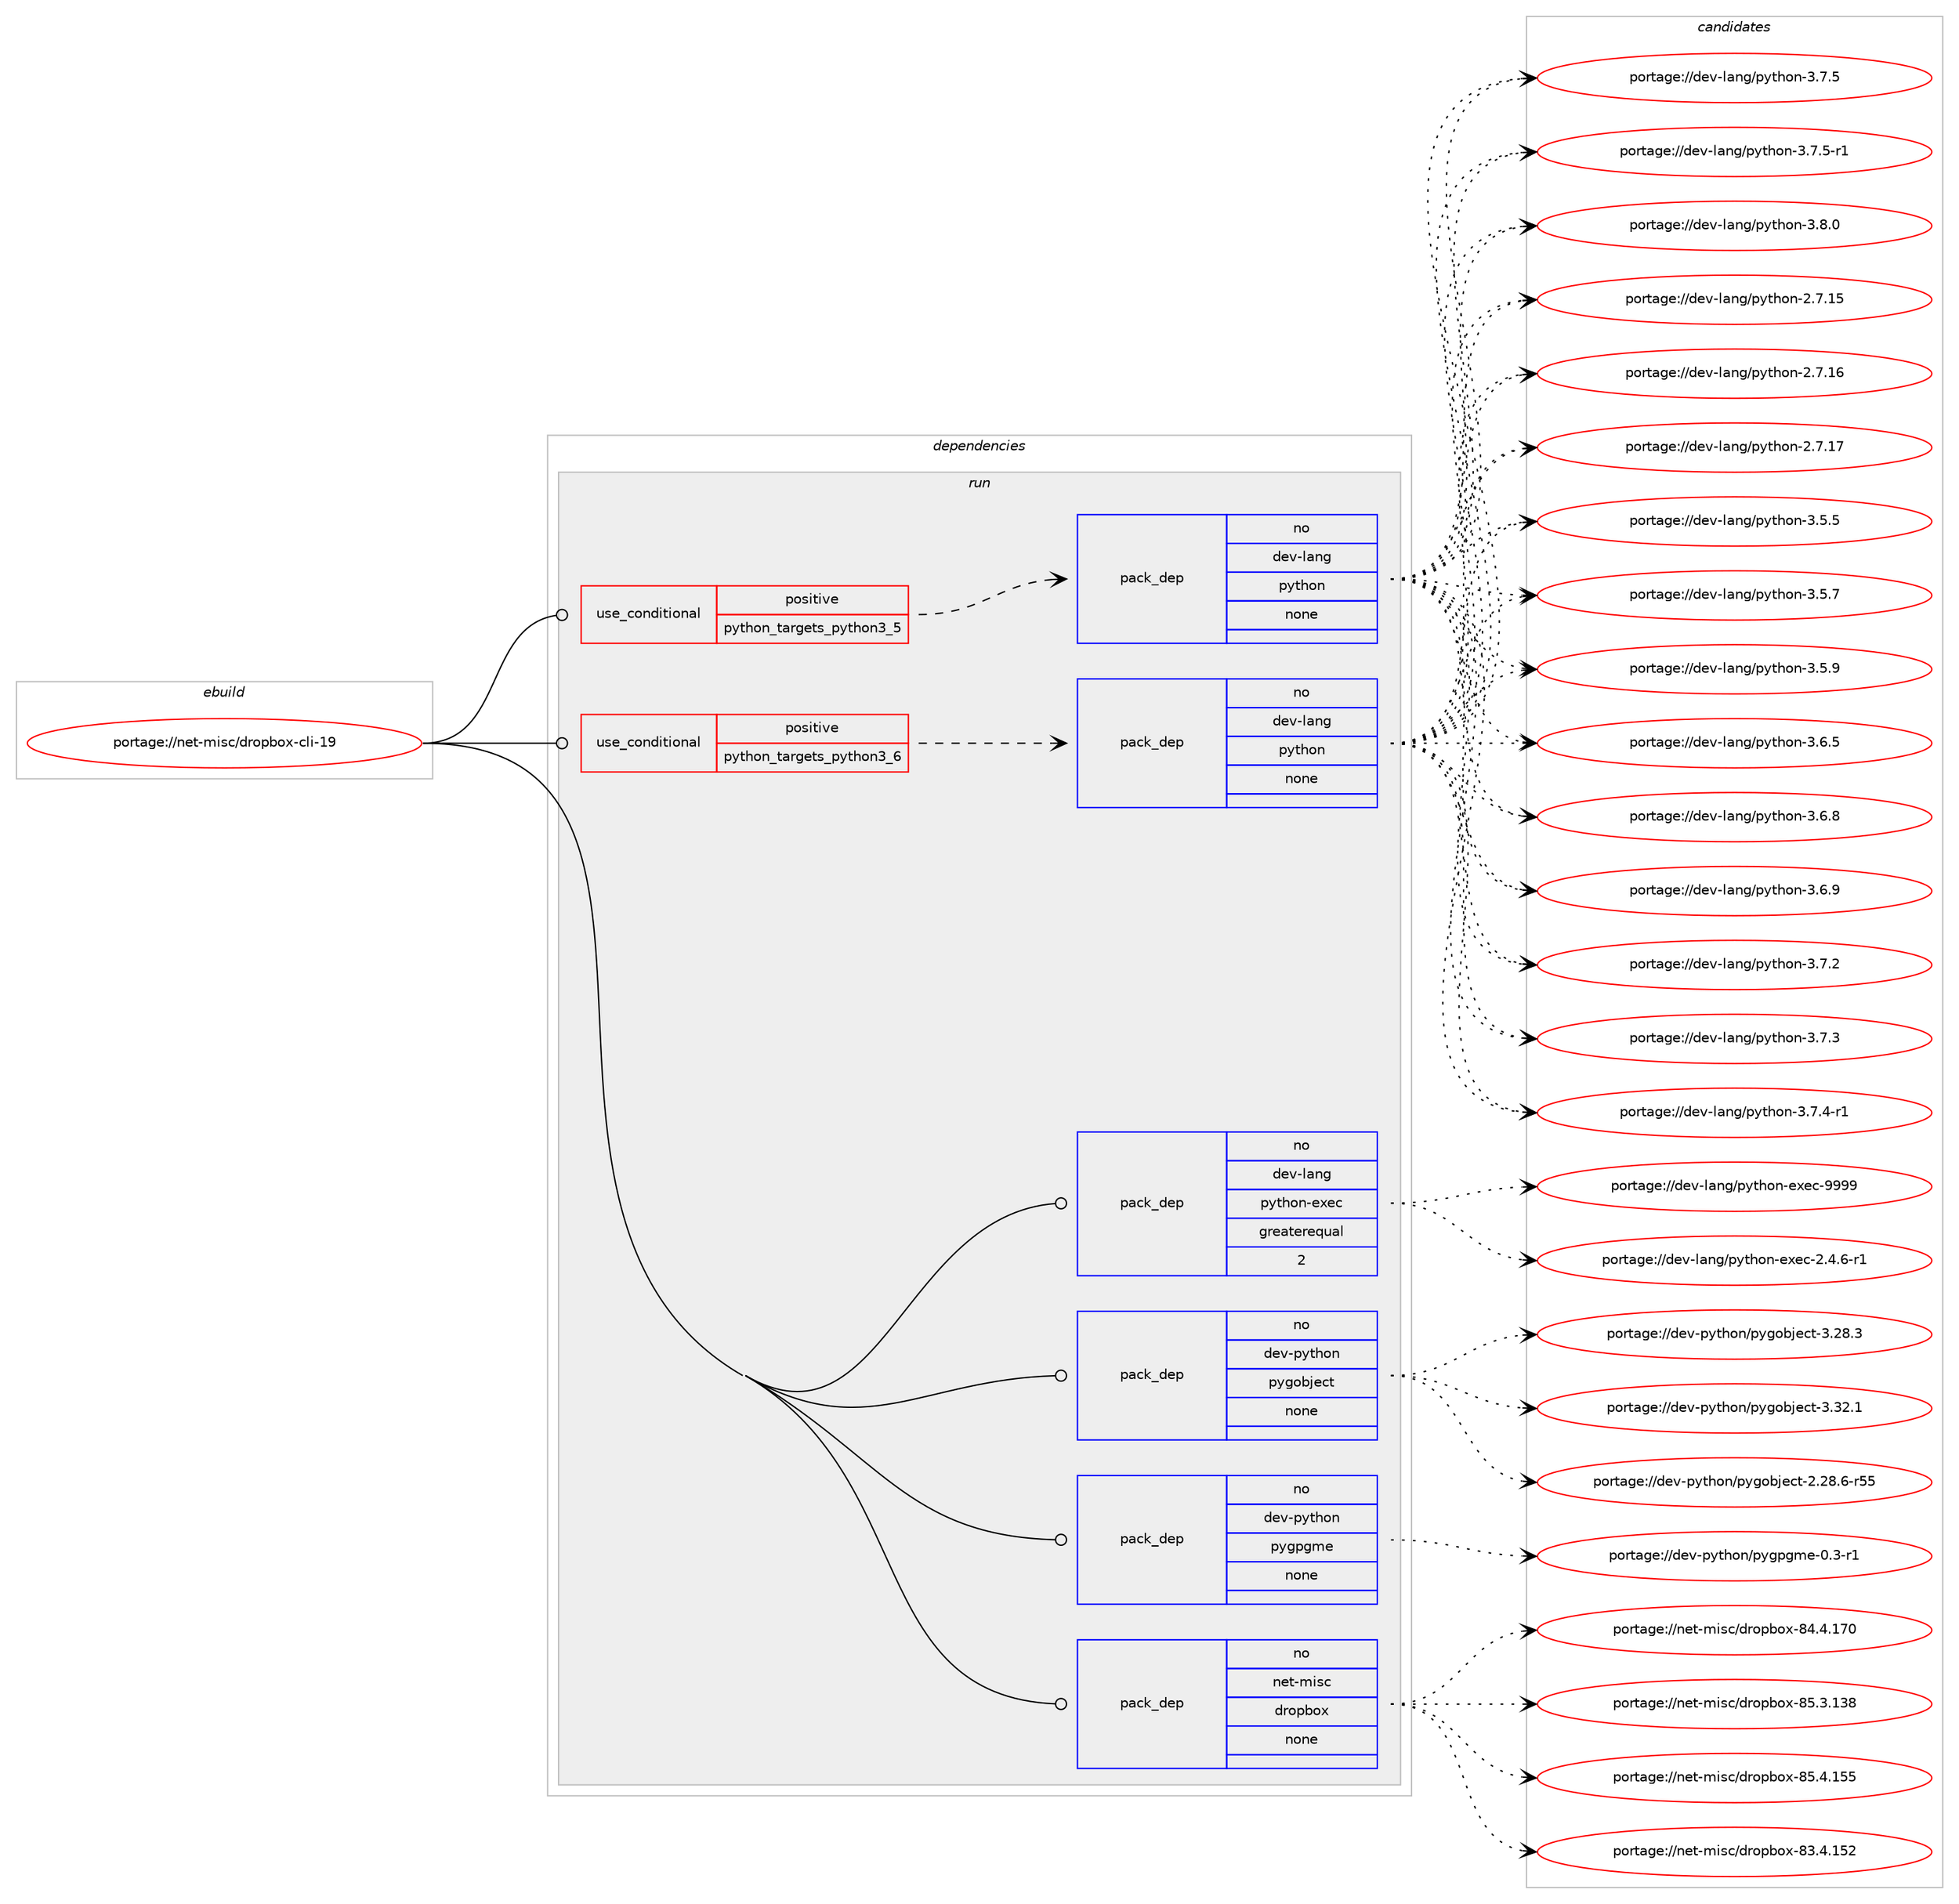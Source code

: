 digraph prolog {

# *************
# Graph options
# *************

newrank=true;
concentrate=true;
compound=true;
graph [rankdir=LR,fontname=Helvetica,fontsize=10,ranksep=1.5];#, ranksep=2.5, nodesep=0.2];
edge  [arrowhead=vee];
node  [fontname=Helvetica,fontsize=10];

# **********
# The ebuild
# **********

subgraph cluster_leftcol {
color=gray;
rank=same;
label=<<i>ebuild</i>>;
id [label="portage://net-misc/dropbox-cli-19", color=red, width=4, href="../net-misc/dropbox-cli-19.svg"];
}

# ****************
# The dependencies
# ****************

subgraph cluster_midcol {
color=gray;
label=<<i>dependencies</i>>;
subgraph cluster_compile {
fillcolor="#eeeeee";
style=filled;
label=<<i>compile</i>>;
}
subgraph cluster_compileandrun {
fillcolor="#eeeeee";
style=filled;
label=<<i>compile and run</i>>;
}
subgraph cluster_run {
fillcolor="#eeeeee";
style=filled;
label=<<i>run</i>>;
subgraph cond91519 {
dependency365660 [label=<<TABLE BORDER="0" CELLBORDER="1" CELLSPACING="0" CELLPADDING="4"><TR><TD ROWSPAN="3" CELLPADDING="10">use_conditional</TD></TR><TR><TD>positive</TD></TR><TR><TD>python_targets_python3_5</TD></TR></TABLE>>, shape=none, color=red];
subgraph pack268050 {
dependency365661 [label=<<TABLE BORDER="0" CELLBORDER="1" CELLSPACING="0" CELLPADDING="4" WIDTH="220"><TR><TD ROWSPAN="6" CELLPADDING="30">pack_dep</TD></TR><TR><TD WIDTH="110">no</TD></TR><TR><TD>dev-lang</TD></TR><TR><TD>python</TD></TR><TR><TD>none</TD></TR><TR><TD></TD></TR></TABLE>>, shape=none, color=blue];
}
dependency365660:e -> dependency365661:w [weight=20,style="dashed",arrowhead="vee"];
}
id:e -> dependency365660:w [weight=20,style="solid",arrowhead="odot"];
subgraph cond91520 {
dependency365662 [label=<<TABLE BORDER="0" CELLBORDER="1" CELLSPACING="0" CELLPADDING="4"><TR><TD ROWSPAN="3" CELLPADDING="10">use_conditional</TD></TR><TR><TD>positive</TD></TR><TR><TD>python_targets_python3_6</TD></TR></TABLE>>, shape=none, color=red];
subgraph pack268051 {
dependency365663 [label=<<TABLE BORDER="0" CELLBORDER="1" CELLSPACING="0" CELLPADDING="4" WIDTH="220"><TR><TD ROWSPAN="6" CELLPADDING="30">pack_dep</TD></TR><TR><TD WIDTH="110">no</TD></TR><TR><TD>dev-lang</TD></TR><TR><TD>python</TD></TR><TR><TD>none</TD></TR><TR><TD></TD></TR></TABLE>>, shape=none, color=blue];
}
dependency365662:e -> dependency365663:w [weight=20,style="dashed",arrowhead="vee"];
}
id:e -> dependency365662:w [weight=20,style="solid",arrowhead="odot"];
subgraph pack268052 {
dependency365664 [label=<<TABLE BORDER="0" CELLBORDER="1" CELLSPACING="0" CELLPADDING="4" WIDTH="220"><TR><TD ROWSPAN="6" CELLPADDING="30">pack_dep</TD></TR><TR><TD WIDTH="110">no</TD></TR><TR><TD>dev-lang</TD></TR><TR><TD>python-exec</TD></TR><TR><TD>greaterequal</TD></TR><TR><TD>2</TD></TR></TABLE>>, shape=none, color=blue];
}
id:e -> dependency365664:w [weight=20,style="solid",arrowhead="odot"];
subgraph pack268053 {
dependency365665 [label=<<TABLE BORDER="0" CELLBORDER="1" CELLSPACING="0" CELLPADDING="4" WIDTH="220"><TR><TD ROWSPAN="6" CELLPADDING="30">pack_dep</TD></TR><TR><TD WIDTH="110">no</TD></TR><TR><TD>dev-python</TD></TR><TR><TD>pygobject</TD></TR><TR><TD>none</TD></TR><TR><TD></TD></TR></TABLE>>, shape=none, color=blue];
}
id:e -> dependency365665:w [weight=20,style="solid",arrowhead="odot"];
subgraph pack268054 {
dependency365666 [label=<<TABLE BORDER="0" CELLBORDER="1" CELLSPACING="0" CELLPADDING="4" WIDTH="220"><TR><TD ROWSPAN="6" CELLPADDING="30">pack_dep</TD></TR><TR><TD WIDTH="110">no</TD></TR><TR><TD>dev-python</TD></TR><TR><TD>pygpgme</TD></TR><TR><TD>none</TD></TR><TR><TD></TD></TR></TABLE>>, shape=none, color=blue];
}
id:e -> dependency365666:w [weight=20,style="solid",arrowhead="odot"];
subgraph pack268055 {
dependency365667 [label=<<TABLE BORDER="0" CELLBORDER="1" CELLSPACING="0" CELLPADDING="4" WIDTH="220"><TR><TD ROWSPAN="6" CELLPADDING="30">pack_dep</TD></TR><TR><TD WIDTH="110">no</TD></TR><TR><TD>net-misc</TD></TR><TR><TD>dropbox</TD></TR><TR><TD>none</TD></TR><TR><TD></TD></TR></TABLE>>, shape=none, color=blue];
}
id:e -> dependency365667:w [weight=20,style="solid",arrowhead="odot"];
}
}

# **************
# The candidates
# **************

subgraph cluster_choices {
rank=same;
color=gray;
label=<<i>candidates</i>>;

subgraph choice268050 {
color=black;
nodesep=1;
choiceportage10010111845108971101034711212111610411111045504655464953 [label="portage://dev-lang/python-2.7.15", color=red, width=4,href="../dev-lang/python-2.7.15.svg"];
choiceportage10010111845108971101034711212111610411111045504655464954 [label="portage://dev-lang/python-2.7.16", color=red, width=4,href="../dev-lang/python-2.7.16.svg"];
choiceportage10010111845108971101034711212111610411111045504655464955 [label="portage://dev-lang/python-2.7.17", color=red, width=4,href="../dev-lang/python-2.7.17.svg"];
choiceportage100101118451089711010347112121116104111110455146534653 [label="portage://dev-lang/python-3.5.5", color=red, width=4,href="../dev-lang/python-3.5.5.svg"];
choiceportage100101118451089711010347112121116104111110455146534655 [label="portage://dev-lang/python-3.5.7", color=red, width=4,href="../dev-lang/python-3.5.7.svg"];
choiceportage100101118451089711010347112121116104111110455146534657 [label="portage://dev-lang/python-3.5.9", color=red, width=4,href="../dev-lang/python-3.5.9.svg"];
choiceportage100101118451089711010347112121116104111110455146544653 [label="portage://dev-lang/python-3.6.5", color=red, width=4,href="../dev-lang/python-3.6.5.svg"];
choiceportage100101118451089711010347112121116104111110455146544656 [label="portage://dev-lang/python-3.6.8", color=red, width=4,href="../dev-lang/python-3.6.8.svg"];
choiceportage100101118451089711010347112121116104111110455146544657 [label="portage://dev-lang/python-3.6.9", color=red, width=4,href="../dev-lang/python-3.6.9.svg"];
choiceportage100101118451089711010347112121116104111110455146554650 [label="portage://dev-lang/python-3.7.2", color=red, width=4,href="../dev-lang/python-3.7.2.svg"];
choiceportage100101118451089711010347112121116104111110455146554651 [label="portage://dev-lang/python-3.7.3", color=red, width=4,href="../dev-lang/python-3.7.3.svg"];
choiceportage1001011184510897110103471121211161041111104551465546524511449 [label="portage://dev-lang/python-3.7.4-r1", color=red, width=4,href="../dev-lang/python-3.7.4-r1.svg"];
choiceportage100101118451089711010347112121116104111110455146554653 [label="portage://dev-lang/python-3.7.5", color=red, width=4,href="../dev-lang/python-3.7.5.svg"];
choiceportage1001011184510897110103471121211161041111104551465546534511449 [label="portage://dev-lang/python-3.7.5-r1", color=red, width=4,href="../dev-lang/python-3.7.5-r1.svg"];
choiceportage100101118451089711010347112121116104111110455146564648 [label="portage://dev-lang/python-3.8.0", color=red, width=4,href="../dev-lang/python-3.8.0.svg"];
dependency365661:e -> choiceportage10010111845108971101034711212111610411111045504655464953:w [style=dotted,weight="100"];
dependency365661:e -> choiceportage10010111845108971101034711212111610411111045504655464954:w [style=dotted,weight="100"];
dependency365661:e -> choiceportage10010111845108971101034711212111610411111045504655464955:w [style=dotted,weight="100"];
dependency365661:e -> choiceportage100101118451089711010347112121116104111110455146534653:w [style=dotted,weight="100"];
dependency365661:e -> choiceportage100101118451089711010347112121116104111110455146534655:w [style=dotted,weight="100"];
dependency365661:e -> choiceportage100101118451089711010347112121116104111110455146534657:w [style=dotted,weight="100"];
dependency365661:e -> choiceportage100101118451089711010347112121116104111110455146544653:w [style=dotted,weight="100"];
dependency365661:e -> choiceportage100101118451089711010347112121116104111110455146544656:w [style=dotted,weight="100"];
dependency365661:e -> choiceportage100101118451089711010347112121116104111110455146544657:w [style=dotted,weight="100"];
dependency365661:e -> choiceportage100101118451089711010347112121116104111110455146554650:w [style=dotted,weight="100"];
dependency365661:e -> choiceportage100101118451089711010347112121116104111110455146554651:w [style=dotted,weight="100"];
dependency365661:e -> choiceportage1001011184510897110103471121211161041111104551465546524511449:w [style=dotted,weight="100"];
dependency365661:e -> choiceportage100101118451089711010347112121116104111110455146554653:w [style=dotted,weight="100"];
dependency365661:e -> choiceportage1001011184510897110103471121211161041111104551465546534511449:w [style=dotted,weight="100"];
dependency365661:e -> choiceportage100101118451089711010347112121116104111110455146564648:w [style=dotted,weight="100"];
}
subgraph choice268051 {
color=black;
nodesep=1;
choiceportage10010111845108971101034711212111610411111045504655464953 [label="portage://dev-lang/python-2.7.15", color=red, width=4,href="../dev-lang/python-2.7.15.svg"];
choiceportage10010111845108971101034711212111610411111045504655464954 [label="portage://dev-lang/python-2.7.16", color=red, width=4,href="../dev-lang/python-2.7.16.svg"];
choiceportage10010111845108971101034711212111610411111045504655464955 [label="portage://dev-lang/python-2.7.17", color=red, width=4,href="../dev-lang/python-2.7.17.svg"];
choiceportage100101118451089711010347112121116104111110455146534653 [label="portage://dev-lang/python-3.5.5", color=red, width=4,href="../dev-lang/python-3.5.5.svg"];
choiceportage100101118451089711010347112121116104111110455146534655 [label="portage://dev-lang/python-3.5.7", color=red, width=4,href="../dev-lang/python-3.5.7.svg"];
choiceportage100101118451089711010347112121116104111110455146534657 [label="portage://dev-lang/python-3.5.9", color=red, width=4,href="../dev-lang/python-3.5.9.svg"];
choiceportage100101118451089711010347112121116104111110455146544653 [label="portage://dev-lang/python-3.6.5", color=red, width=4,href="../dev-lang/python-3.6.5.svg"];
choiceportage100101118451089711010347112121116104111110455146544656 [label="portage://dev-lang/python-3.6.8", color=red, width=4,href="../dev-lang/python-3.6.8.svg"];
choiceportage100101118451089711010347112121116104111110455146544657 [label="portage://dev-lang/python-3.6.9", color=red, width=4,href="../dev-lang/python-3.6.9.svg"];
choiceportage100101118451089711010347112121116104111110455146554650 [label="portage://dev-lang/python-3.7.2", color=red, width=4,href="../dev-lang/python-3.7.2.svg"];
choiceportage100101118451089711010347112121116104111110455146554651 [label="portage://dev-lang/python-3.7.3", color=red, width=4,href="../dev-lang/python-3.7.3.svg"];
choiceportage1001011184510897110103471121211161041111104551465546524511449 [label="portage://dev-lang/python-3.7.4-r1", color=red, width=4,href="../dev-lang/python-3.7.4-r1.svg"];
choiceportage100101118451089711010347112121116104111110455146554653 [label="portage://dev-lang/python-3.7.5", color=red, width=4,href="../dev-lang/python-3.7.5.svg"];
choiceportage1001011184510897110103471121211161041111104551465546534511449 [label="portage://dev-lang/python-3.7.5-r1", color=red, width=4,href="../dev-lang/python-3.7.5-r1.svg"];
choiceportage100101118451089711010347112121116104111110455146564648 [label="portage://dev-lang/python-3.8.0", color=red, width=4,href="../dev-lang/python-3.8.0.svg"];
dependency365663:e -> choiceportage10010111845108971101034711212111610411111045504655464953:w [style=dotted,weight="100"];
dependency365663:e -> choiceportage10010111845108971101034711212111610411111045504655464954:w [style=dotted,weight="100"];
dependency365663:e -> choiceportage10010111845108971101034711212111610411111045504655464955:w [style=dotted,weight="100"];
dependency365663:e -> choiceportage100101118451089711010347112121116104111110455146534653:w [style=dotted,weight="100"];
dependency365663:e -> choiceportage100101118451089711010347112121116104111110455146534655:w [style=dotted,weight="100"];
dependency365663:e -> choiceportage100101118451089711010347112121116104111110455146534657:w [style=dotted,weight="100"];
dependency365663:e -> choiceportage100101118451089711010347112121116104111110455146544653:w [style=dotted,weight="100"];
dependency365663:e -> choiceportage100101118451089711010347112121116104111110455146544656:w [style=dotted,weight="100"];
dependency365663:e -> choiceportage100101118451089711010347112121116104111110455146544657:w [style=dotted,weight="100"];
dependency365663:e -> choiceportage100101118451089711010347112121116104111110455146554650:w [style=dotted,weight="100"];
dependency365663:e -> choiceportage100101118451089711010347112121116104111110455146554651:w [style=dotted,weight="100"];
dependency365663:e -> choiceportage1001011184510897110103471121211161041111104551465546524511449:w [style=dotted,weight="100"];
dependency365663:e -> choiceportage100101118451089711010347112121116104111110455146554653:w [style=dotted,weight="100"];
dependency365663:e -> choiceportage1001011184510897110103471121211161041111104551465546534511449:w [style=dotted,weight="100"];
dependency365663:e -> choiceportage100101118451089711010347112121116104111110455146564648:w [style=dotted,weight="100"];
}
subgraph choice268052 {
color=black;
nodesep=1;
choiceportage10010111845108971101034711212111610411111045101120101994550465246544511449 [label="portage://dev-lang/python-exec-2.4.6-r1", color=red, width=4,href="../dev-lang/python-exec-2.4.6-r1.svg"];
choiceportage10010111845108971101034711212111610411111045101120101994557575757 [label="portage://dev-lang/python-exec-9999", color=red, width=4,href="../dev-lang/python-exec-9999.svg"];
dependency365664:e -> choiceportage10010111845108971101034711212111610411111045101120101994550465246544511449:w [style=dotted,weight="100"];
dependency365664:e -> choiceportage10010111845108971101034711212111610411111045101120101994557575757:w [style=dotted,weight="100"];
}
subgraph choice268053 {
color=black;
nodesep=1;
choiceportage1001011184511212111610411111047112121103111981061019911645504650564654451145353 [label="portage://dev-python/pygobject-2.28.6-r55", color=red, width=4,href="../dev-python/pygobject-2.28.6-r55.svg"];
choiceportage1001011184511212111610411111047112121103111981061019911645514650564651 [label="portage://dev-python/pygobject-3.28.3", color=red, width=4,href="../dev-python/pygobject-3.28.3.svg"];
choiceportage1001011184511212111610411111047112121103111981061019911645514651504649 [label="portage://dev-python/pygobject-3.32.1", color=red, width=4,href="../dev-python/pygobject-3.32.1.svg"];
dependency365665:e -> choiceportage1001011184511212111610411111047112121103111981061019911645504650564654451145353:w [style=dotted,weight="100"];
dependency365665:e -> choiceportage1001011184511212111610411111047112121103111981061019911645514650564651:w [style=dotted,weight="100"];
dependency365665:e -> choiceportage1001011184511212111610411111047112121103111981061019911645514651504649:w [style=dotted,weight="100"];
}
subgraph choice268054 {
color=black;
nodesep=1;
choiceportage1001011184511212111610411111047112121103112103109101454846514511449 [label="portage://dev-python/pygpgme-0.3-r1", color=red, width=4,href="../dev-python/pygpgme-0.3-r1.svg"];
dependency365666:e -> choiceportage1001011184511212111610411111047112121103112103109101454846514511449:w [style=dotted,weight="100"];
}
subgraph choice268055 {
color=black;
nodesep=1;
choiceportage11010111645109105115994710011411111298111120455651465246495350 [label="portage://net-misc/dropbox-83.4.152", color=red, width=4,href="../net-misc/dropbox-83.4.152.svg"];
choiceportage11010111645109105115994710011411111298111120455652465246495548 [label="portage://net-misc/dropbox-84.4.170", color=red, width=4,href="../net-misc/dropbox-84.4.170.svg"];
choiceportage11010111645109105115994710011411111298111120455653465146495156 [label="portage://net-misc/dropbox-85.3.138", color=red, width=4,href="../net-misc/dropbox-85.3.138.svg"];
choiceportage11010111645109105115994710011411111298111120455653465246495353 [label="portage://net-misc/dropbox-85.4.155", color=red, width=4,href="../net-misc/dropbox-85.4.155.svg"];
dependency365667:e -> choiceportage11010111645109105115994710011411111298111120455651465246495350:w [style=dotted,weight="100"];
dependency365667:e -> choiceportage11010111645109105115994710011411111298111120455652465246495548:w [style=dotted,weight="100"];
dependency365667:e -> choiceportage11010111645109105115994710011411111298111120455653465146495156:w [style=dotted,weight="100"];
dependency365667:e -> choiceportage11010111645109105115994710011411111298111120455653465246495353:w [style=dotted,weight="100"];
}
}

}
